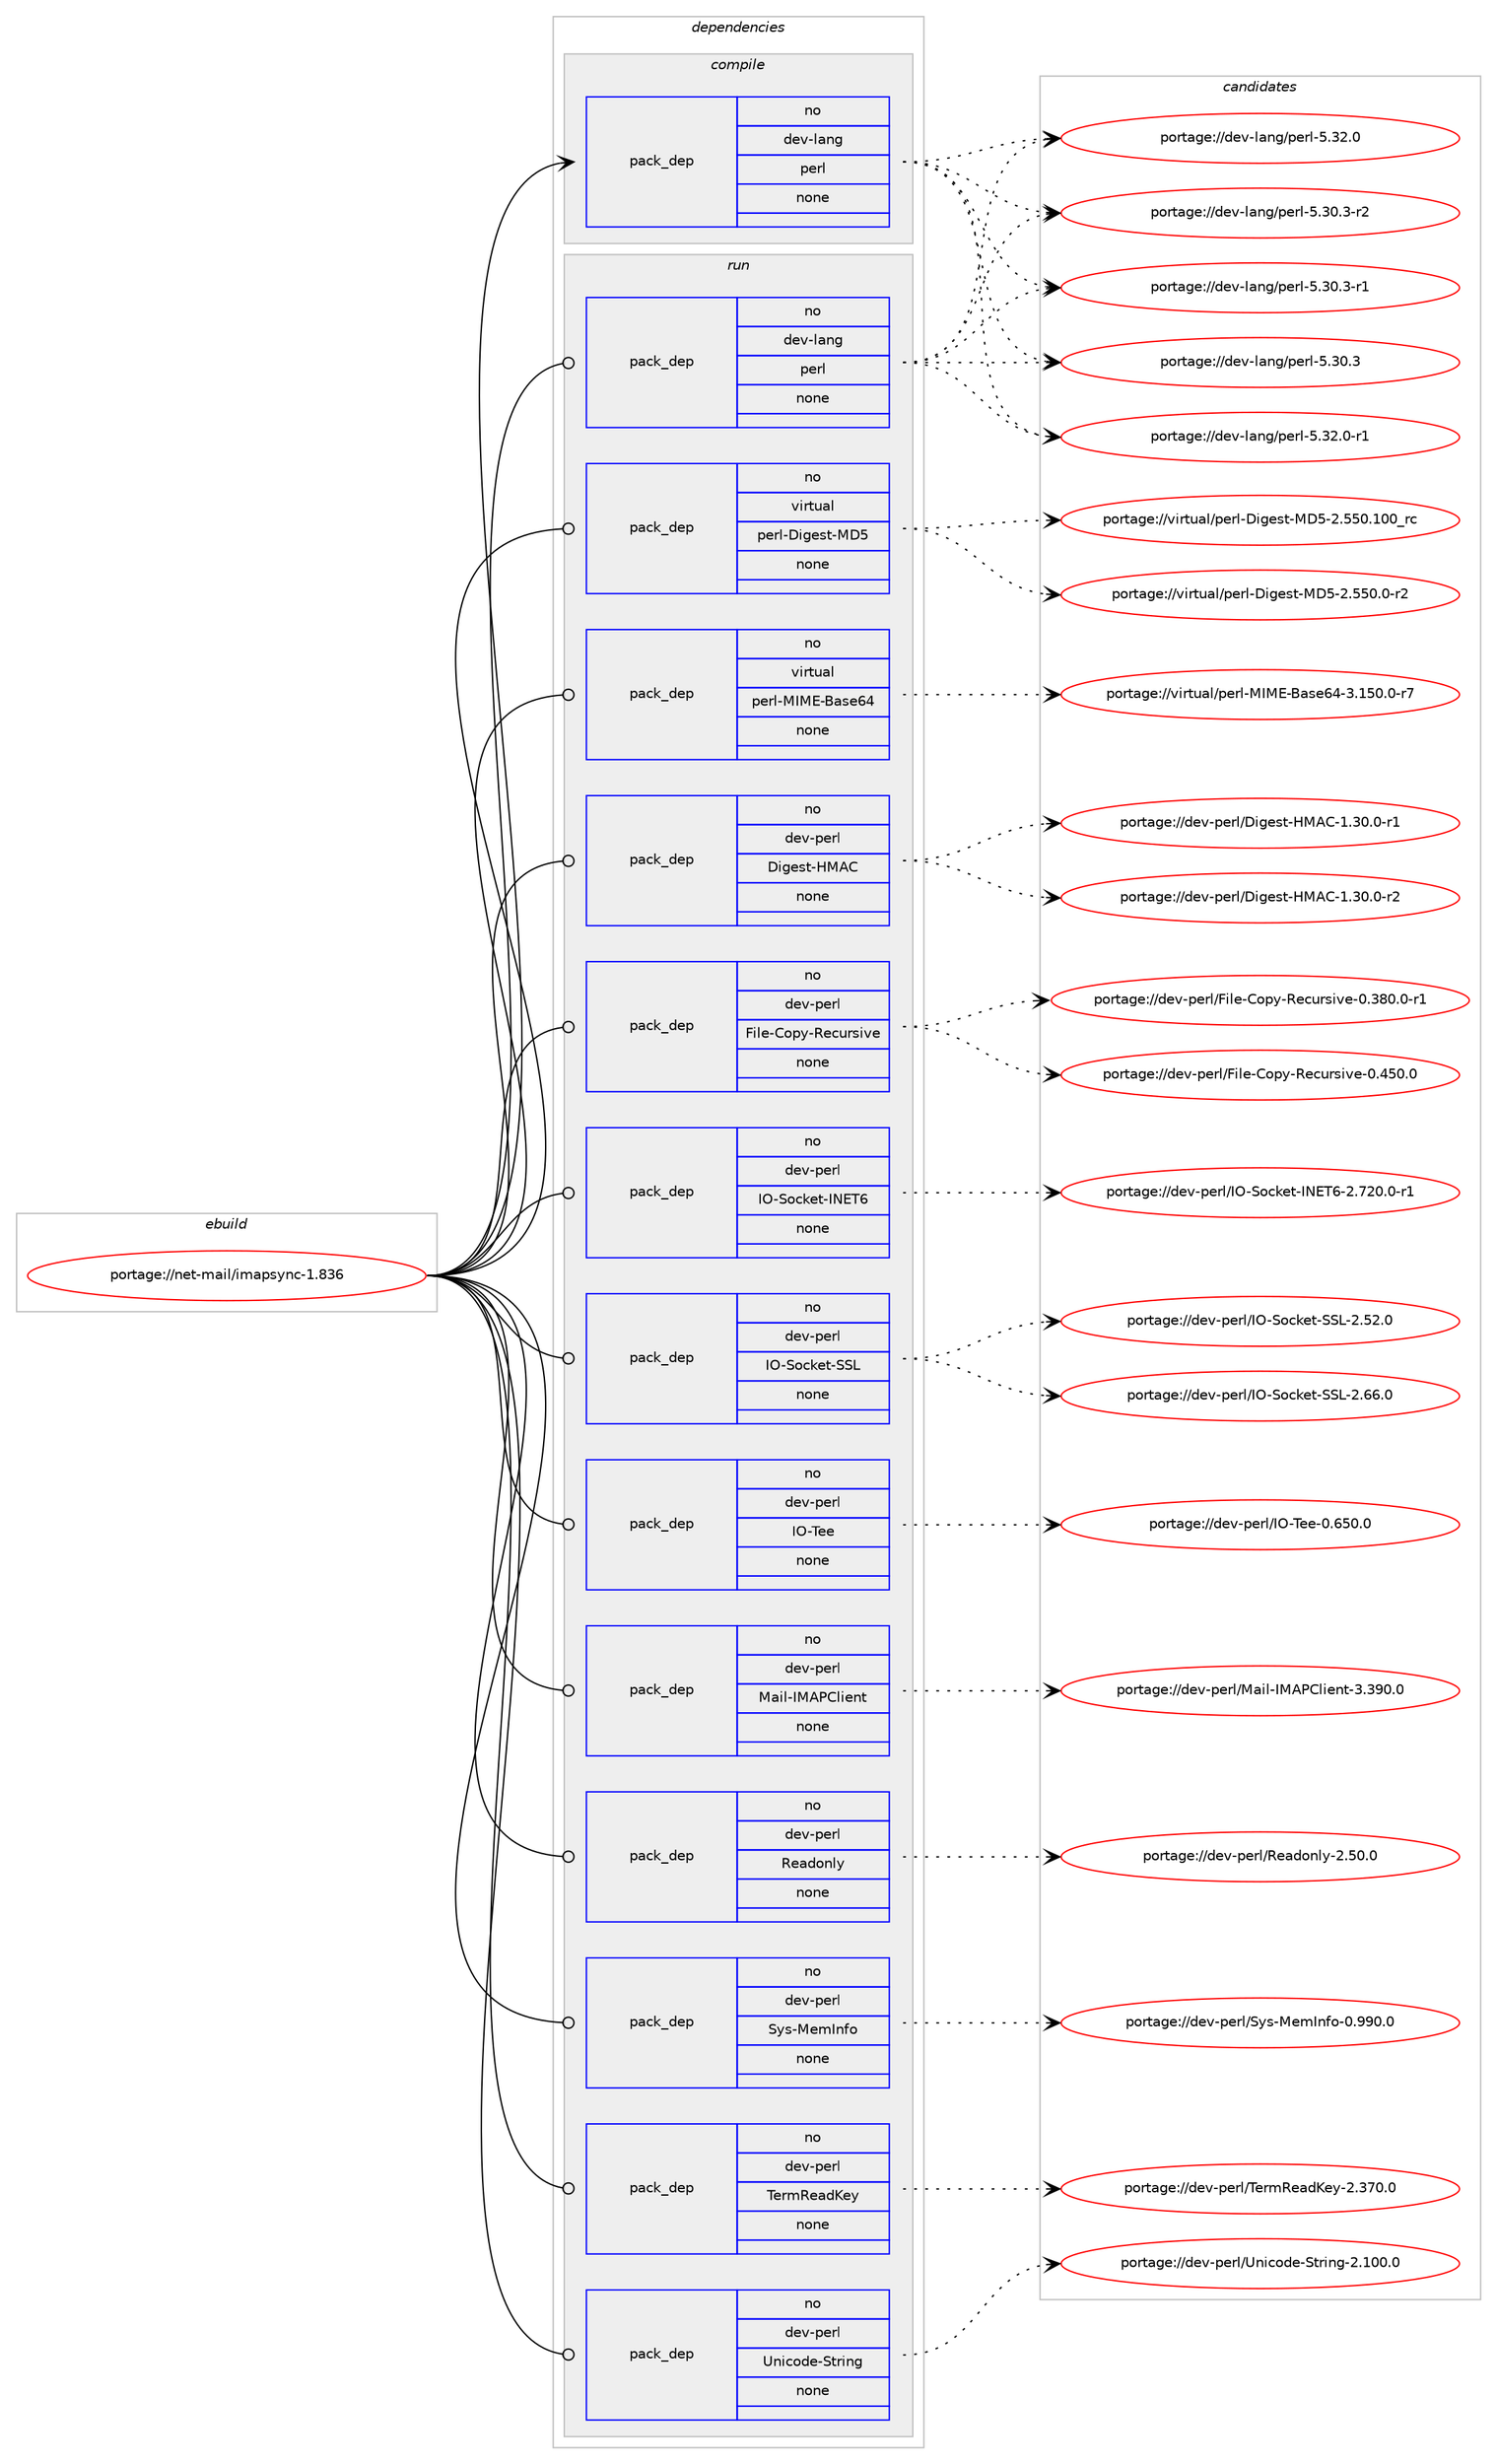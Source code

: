 digraph prolog {

# *************
# Graph options
# *************

newrank=true;
concentrate=true;
compound=true;
graph [rankdir=LR,fontname=Helvetica,fontsize=10,ranksep=1.5];#, ranksep=2.5, nodesep=0.2];
edge  [arrowhead=vee];
node  [fontname=Helvetica,fontsize=10];

# **********
# The ebuild
# **********

subgraph cluster_leftcol {
color=gray;
rank=same;
label=<<i>ebuild</i>>;
id [label="portage://net-mail/imapsync-1.836", color=red, width=4, href="../net-mail/imapsync-1.836.svg"];
}

# ****************
# The dependencies
# ****************

subgraph cluster_midcol {
color=gray;
label=<<i>dependencies</i>>;
subgraph cluster_compile {
fillcolor="#eeeeee";
style=filled;
label=<<i>compile</i>>;
subgraph pack3145 {
dependency3774 [label=<<TABLE BORDER="0" CELLBORDER="1" CELLSPACING="0" CELLPADDING="4" WIDTH="220"><TR><TD ROWSPAN="6" CELLPADDING="30">pack_dep</TD></TR><TR><TD WIDTH="110">no</TD></TR><TR><TD>dev-lang</TD></TR><TR><TD>perl</TD></TR><TR><TD>none</TD></TR><TR><TD></TD></TR></TABLE>>, shape=none, color=blue];
}
id:e -> dependency3774:w [weight=20,style="solid",arrowhead="vee"];
}
subgraph cluster_compileandrun {
fillcolor="#eeeeee";
style=filled;
label=<<i>compile and run</i>>;
}
subgraph cluster_run {
fillcolor="#eeeeee";
style=filled;
label=<<i>run</i>>;
subgraph pack3146 {
dependency3775 [label=<<TABLE BORDER="0" CELLBORDER="1" CELLSPACING="0" CELLPADDING="4" WIDTH="220"><TR><TD ROWSPAN="6" CELLPADDING="30">pack_dep</TD></TR><TR><TD WIDTH="110">no</TD></TR><TR><TD>dev-lang</TD></TR><TR><TD>perl</TD></TR><TR><TD>none</TD></TR><TR><TD></TD></TR></TABLE>>, shape=none, color=blue];
}
id:e -> dependency3775:w [weight=20,style="solid",arrowhead="odot"];
subgraph pack3147 {
dependency3776 [label=<<TABLE BORDER="0" CELLBORDER="1" CELLSPACING="0" CELLPADDING="4" WIDTH="220"><TR><TD ROWSPAN="6" CELLPADDING="30">pack_dep</TD></TR><TR><TD WIDTH="110">no</TD></TR><TR><TD>dev-perl</TD></TR><TR><TD>Digest-HMAC</TD></TR><TR><TD>none</TD></TR><TR><TD></TD></TR></TABLE>>, shape=none, color=blue];
}
id:e -> dependency3776:w [weight=20,style="solid",arrowhead="odot"];
subgraph pack3148 {
dependency3777 [label=<<TABLE BORDER="0" CELLBORDER="1" CELLSPACING="0" CELLPADDING="4" WIDTH="220"><TR><TD ROWSPAN="6" CELLPADDING="30">pack_dep</TD></TR><TR><TD WIDTH="110">no</TD></TR><TR><TD>dev-perl</TD></TR><TR><TD>File-Copy-Recursive</TD></TR><TR><TD>none</TD></TR><TR><TD></TD></TR></TABLE>>, shape=none, color=blue];
}
id:e -> dependency3777:w [weight=20,style="solid",arrowhead="odot"];
subgraph pack3149 {
dependency3778 [label=<<TABLE BORDER="0" CELLBORDER="1" CELLSPACING="0" CELLPADDING="4" WIDTH="220"><TR><TD ROWSPAN="6" CELLPADDING="30">pack_dep</TD></TR><TR><TD WIDTH="110">no</TD></TR><TR><TD>dev-perl</TD></TR><TR><TD>IO-Socket-INET6</TD></TR><TR><TD>none</TD></TR><TR><TD></TD></TR></TABLE>>, shape=none, color=blue];
}
id:e -> dependency3778:w [weight=20,style="solid",arrowhead="odot"];
subgraph pack3150 {
dependency3779 [label=<<TABLE BORDER="0" CELLBORDER="1" CELLSPACING="0" CELLPADDING="4" WIDTH="220"><TR><TD ROWSPAN="6" CELLPADDING="30">pack_dep</TD></TR><TR><TD WIDTH="110">no</TD></TR><TR><TD>dev-perl</TD></TR><TR><TD>IO-Socket-SSL</TD></TR><TR><TD>none</TD></TR><TR><TD></TD></TR></TABLE>>, shape=none, color=blue];
}
id:e -> dependency3779:w [weight=20,style="solid",arrowhead="odot"];
subgraph pack3151 {
dependency3780 [label=<<TABLE BORDER="0" CELLBORDER="1" CELLSPACING="0" CELLPADDING="4" WIDTH="220"><TR><TD ROWSPAN="6" CELLPADDING="30">pack_dep</TD></TR><TR><TD WIDTH="110">no</TD></TR><TR><TD>dev-perl</TD></TR><TR><TD>IO-Tee</TD></TR><TR><TD>none</TD></TR><TR><TD></TD></TR></TABLE>>, shape=none, color=blue];
}
id:e -> dependency3780:w [weight=20,style="solid",arrowhead="odot"];
subgraph pack3152 {
dependency3781 [label=<<TABLE BORDER="0" CELLBORDER="1" CELLSPACING="0" CELLPADDING="4" WIDTH="220"><TR><TD ROWSPAN="6" CELLPADDING="30">pack_dep</TD></TR><TR><TD WIDTH="110">no</TD></TR><TR><TD>dev-perl</TD></TR><TR><TD>Mail-IMAPClient</TD></TR><TR><TD>none</TD></TR><TR><TD></TD></TR></TABLE>>, shape=none, color=blue];
}
id:e -> dependency3781:w [weight=20,style="solid",arrowhead="odot"];
subgraph pack3153 {
dependency3782 [label=<<TABLE BORDER="0" CELLBORDER="1" CELLSPACING="0" CELLPADDING="4" WIDTH="220"><TR><TD ROWSPAN="6" CELLPADDING="30">pack_dep</TD></TR><TR><TD WIDTH="110">no</TD></TR><TR><TD>dev-perl</TD></TR><TR><TD>Readonly</TD></TR><TR><TD>none</TD></TR><TR><TD></TD></TR></TABLE>>, shape=none, color=blue];
}
id:e -> dependency3782:w [weight=20,style="solid",arrowhead="odot"];
subgraph pack3154 {
dependency3783 [label=<<TABLE BORDER="0" CELLBORDER="1" CELLSPACING="0" CELLPADDING="4" WIDTH="220"><TR><TD ROWSPAN="6" CELLPADDING="30">pack_dep</TD></TR><TR><TD WIDTH="110">no</TD></TR><TR><TD>dev-perl</TD></TR><TR><TD>Sys-MemInfo</TD></TR><TR><TD>none</TD></TR><TR><TD></TD></TR></TABLE>>, shape=none, color=blue];
}
id:e -> dependency3783:w [weight=20,style="solid",arrowhead="odot"];
subgraph pack3155 {
dependency3784 [label=<<TABLE BORDER="0" CELLBORDER="1" CELLSPACING="0" CELLPADDING="4" WIDTH="220"><TR><TD ROWSPAN="6" CELLPADDING="30">pack_dep</TD></TR><TR><TD WIDTH="110">no</TD></TR><TR><TD>dev-perl</TD></TR><TR><TD>TermReadKey</TD></TR><TR><TD>none</TD></TR><TR><TD></TD></TR></TABLE>>, shape=none, color=blue];
}
id:e -> dependency3784:w [weight=20,style="solid",arrowhead="odot"];
subgraph pack3156 {
dependency3785 [label=<<TABLE BORDER="0" CELLBORDER="1" CELLSPACING="0" CELLPADDING="4" WIDTH="220"><TR><TD ROWSPAN="6" CELLPADDING="30">pack_dep</TD></TR><TR><TD WIDTH="110">no</TD></TR><TR><TD>dev-perl</TD></TR><TR><TD>Unicode-String</TD></TR><TR><TD>none</TD></TR><TR><TD></TD></TR></TABLE>>, shape=none, color=blue];
}
id:e -> dependency3785:w [weight=20,style="solid",arrowhead="odot"];
subgraph pack3157 {
dependency3786 [label=<<TABLE BORDER="0" CELLBORDER="1" CELLSPACING="0" CELLPADDING="4" WIDTH="220"><TR><TD ROWSPAN="6" CELLPADDING="30">pack_dep</TD></TR><TR><TD WIDTH="110">no</TD></TR><TR><TD>virtual</TD></TR><TR><TD>perl-Digest-MD5</TD></TR><TR><TD>none</TD></TR><TR><TD></TD></TR></TABLE>>, shape=none, color=blue];
}
id:e -> dependency3786:w [weight=20,style="solid",arrowhead="odot"];
subgraph pack3158 {
dependency3787 [label=<<TABLE BORDER="0" CELLBORDER="1" CELLSPACING="0" CELLPADDING="4" WIDTH="220"><TR><TD ROWSPAN="6" CELLPADDING="30">pack_dep</TD></TR><TR><TD WIDTH="110">no</TD></TR><TR><TD>virtual</TD></TR><TR><TD>perl-MIME-Base64</TD></TR><TR><TD>none</TD></TR><TR><TD></TD></TR></TABLE>>, shape=none, color=blue];
}
id:e -> dependency3787:w [weight=20,style="solid",arrowhead="odot"];
}
}

# **************
# The candidates
# **************

subgraph cluster_choices {
rank=same;
color=gray;
label=<<i>candidates</i>>;

subgraph choice3145 {
color=black;
nodesep=1;
choice100101118451089711010347112101114108455346515046484511449 [label="portage://dev-lang/perl-5.32.0-r1", color=red, width=4,href="../dev-lang/perl-5.32.0-r1.svg"];
choice10010111845108971101034711210111410845534651504648 [label="portage://dev-lang/perl-5.32.0", color=red, width=4,href="../dev-lang/perl-5.32.0.svg"];
choice100101118451089711010347112101114108455346514846514511450 [label="portage://dev-lang/perl-5.30.3-r2", color=red, width=4,href="../dev-lang/perl-5.30.3-r2.svg"];
choice100101118451089711010347112101114108455346514846514511449 [label="portage://dev-lang/perl-5.30.3-r1", color=red, width=4,href="../dev-lang/perl-5.30.3-r1.svg"];
choice10010111845108971101034711210111410845534651484651 [label="portage://dev-lang/perl-5.30.3", color=red, width=4,href="../dev-lang/perl-5.30.3.svg"];
dependency3774:e -> choice100101118451089711010347112101114108455346515046484511449:w [style=dotted,weight="100"];
dependency3774:e -> choice10010111845108971101034711210111410845534651504648:w [style=dotted,weight="100"];
dependency3774:e -> choice100101118451089711010347112101114108455346514846514511450:w [style=dotted,weight="100"];
dependency3774:e -> choice100101118451089711010347112101114108455346514846514511449:w [style=dotted,weight="100"];
dependency3774:e -> choice10010111845108971101034711210111410845534651484651:w [style=dotted,weight="100"];
}
subgraph choice3146 {
color=black;
nodesep=1;
choice100101118451089711010347112101114108455346515046484511449 [label="portage://dev-lang/perl-5.32.0-r1", color=red, width=4,href="../dev-lang/perl-5.32.0-r1.svg"];
choice10010111845108971101034711210111410845534651504648 [label="portage://dev-lang/perl-5.32.0", color=red, width=4,href="../dev-lang/perl-5.32.0.svg"];
choice100101118451089711010347112101114108455346514846514511450 [label="portage://dev-lang/perl-5.30.3-r2", color=red, width=4,href="../dev-lang/perl-5.30.3-r2.svg"];
choice100101118451089711010347112101114108455346514846514511449 [label="portage://dev-lang/perl-5.30.3-r1", color=red, width=4,href="../dev-lang/perl-5.30.3-r1.svg"];
choice10010111845108971101034711210111410845534651484651 [label="portage://dev-lang/perl-5.30.3", color=red, width=4,href="../dev-lang/perl-5.30.3.svg"];
dependency3775:e -> choice100101118451089711010347112101114108455346515046484511449:w [style=dotted,weight="100"];
dependency3775:e -> choice10010111845108971101034711210111410845534651504648:w [style=dotted,weight="100"];
dependency3775:e -> choice100101118451089711010347112101114108455346514846514511450:w [style=dotted,weight="100"];
dependency3775:e -> choice100101118451089711010347112101114108455346514846514511449:w [style=dotted,weight="100"];
dependency3775:e -> choice10010111845108971101034711210111410845534651484651:w [style=dotted,weight="100"];
}
subgraph choice3147 {
color=black;
nodesep=1;
choice1001011184511210111410847681051031011151164572776567454946514846484511450 [label="portage://dev-perl/Digest-HMAC-1.30.0-r2", color=red, width=4,href="../dev-perl/Digest-HMAC-1.30.0-r2.svg"];
choice1001011184511210111410847681051031011151164572776567454946514846484511449 [label="portage://dev-perl/Digest-HMAC-1.30.0-r1", color=red, width=4,href="../dev-perl/Digest-HMAC-1.30.0-r1.svg"];
dependency3776:e -> choice1001011184511210111410847681051031011151164572776567454946514846484511450:w [style=dotted,weight="100"];
dependency3776:e -> choice1001011184511210111410847681051031011151164572776567454946514846484511449:w [style=dotted,weight="100"];
}
subgraph choice3148 {
color=black;
nodesep=1;
choice10010111845112101114108477010510810145671111121214582101991171141151051181014548465253484648 [label="portage://dev-perl/File-Copy-Recursive-0.450.0", color=red, width=4,href="../dev-perl/File-Copy-Recursive-0.450.0.svg"];
choice100101118451121011141084770105108101456711111212145821019911711411510511810145484651564846484511449 [label="portage://dev-perl/File-Copy-Recursive-0.380.0-r1", color=red, width=4,href="../dev-perl/File-Copy-Recursive-0.380.0-r1.svg"];
dependency3777:e -> choice10010111845112101114108477010510810145671111121214582101991171141151051181014548465253484648:w [style=dotted,weight="100"];
dependency3777:e -> choice100101118451121011141084770105108101456711111212145821019911711411510511810145484651564846484511449:w [style=dotted,weight="100"];
}
subgraph choice3149 {
color=black;
nodesep=1;
choice1001011184511210111410847737945831119910710111645737869845445504655504846484511449 [label="portage://dev-perl/IO-Socket-INET6-2.720.0-r1", color=red, width=4,href="../dev-perl/IO-Socket-INET6-2.720.0-r1.svg"];
dependency3778:e -> choice1001011184511210111410847737945831119910710111645737869845445504655504846484511449:w [style=dotted,weight="100"];
}
subgraph choice3150 {
color=black;
nodesep=1;
choice100101118451121011141084773794583111991071011164583837645504654544648 [label="portage://dev-perl/IO-Socket-SSL-2.66.0", color=red, width=4,href="../dev-perl/IO-Socket-SSL-2.66.0.svg"];
choice100101118451121011141084773794583111991071011164583837645504653504648 [label="portage://dev-perl/IO-Socket-SSL-2.52.0", color=red, width=4,href="../dev-perl/IO-Socket-SSL-2.52.0.svg"];
dependency3779:e -> choice100101118451121011141084773794583111991071011164583837645504654544648:w [style=dotted,weight="100"];
dependency3779:e -> choice100101118451121011141084773794583111991071011164583837645504653504648:w [style=dotted,weight="100"];
}
subgraph choice3151 {
color=black;
nodesep=1;
choice1001011184511210111410847737945841011014548465453484648 [label="portage://dev-perl/IO-Tee-0.650.0", color=red, width=4,href="../dev-perl/IO-Tee-0.650.0.svg"];
dependency3780:e -> choice1001011184511210111410847737945841011014548465453484648:w [style=dotted,weight="100"];
}
subgraph choice3152 {
color=black;
nodesep=1;
choice100101118451121011141084777971051084573776580671081051011101164551465157484648 [label="portage://dev-perl/Mail-IMAPClient-3.390.0", color=red, width=4,href="../dev-perl/Mail-IMAPClient-3.390.0.svg"];
dependency3781:e -> choice100101118451121011141084777971051084573776580671081051011101164551465157484648:w [style=dotted,weight="100"];
}
subgraph choice3153 {
color=black;
nodesep=1;
choice1001011184511210111410847821019710011111010812145504653484648 [label="portage://dev-perl/Readonly-2.50.0", color=red, width=4,href="../dev-perl/Readonly-2.50.0.svg"];
dependency3782:e -> choice1001011184511210111410847821019710011111010812145504653484648:w [style=dotted,weight="100"];
}
subgraph choice3154 {
color=black;
nodesep=1;
choice1001011184511210111410847831211154577101109731101021114548465757484648 [label="portage://dev-perl/Sys-MemInfo-0.990.0", color=red, width=4,href="../dev-perl/Sys-MemInfo-0.990.0.svg"];
dependency3783:e -> choice1001011184511210111410847831211154577101109731101021114548465757484648:w [style=dotted,weight="100"];
}
subgraph choice3155 {
color=black;
nodesep=1;
choice1001011184511210111410847841011141098210197100751011214550465155484648 [label="portage://dev-perl/TermReadKey-2.370.0", color=red, width=4,href="../dev-perl/TermReadKey-2.370.0.svg"];
dependency3784:e -> choice1001011184511210111410847841011141098210197100751011214550465155484648:w [style=dotted,weight="100"];
}
subgraph choice3156 {
color=black;
nodesep=1;
choice1001011184511210111410847851101059911110010145831161141051101034550464948484648 [label="portage://dev-perl/Unicode-String-2.100.0", color=red, width=4,href="../dev-perl/Unicode-String-2.100.0.svg"];
dependency3785:e -> choice1001011184511210111410847851101059911110010145831161141051101034550464948484648:w [style=dotted,weight="100"];
}
subgraph choice3157 {
color=black;
nodesep=1;
choice1181051141161179710847112101114108456810510310111511645776853455046535348464948489511499 [label="portage://virtual/perl-Digest-MD5-2.550.100_rc", color=red, width=4,href="../virtual/perl-Digest-MD5-2.550.100_rc.svg"];
choice118105114116117971084711210111410845681051031011151164577685345504653534846484511450 [label="portage://virtual/perl-Digest-MD5-2.550.0-r2", color=red, width=4,href="../virtual/perl-Digest-MD5-2.550.0-r2.svg"];
dependency3786:e -> choice1181051141161179710847112101114108456810510310111511645776853455046535348464948489511499:w [style=dotted,weight="100"];
dependency3786:e -> choice118105114116117971084711210111410845681051031011151164577685345504653534846484511450:w [style=dotted,weight="100"];
}
subgraph choice3158 {
color=black;
nodesep=1;
choice11810511411611797108471121011141084577737769456697115101545245514649534846484511455 [label="portage://virtual/perl-MIME-Base64-3.150.0-r7", color=red, width=4,href="../virtual/perl-MIME-Base64-3.150.0-r7.svg"];
dependency3787:e -> choice11810511411611797108471121011141084577737769456697115101545245514649534846484511455:w [style=dotted,weight="100"];
}
}

}
